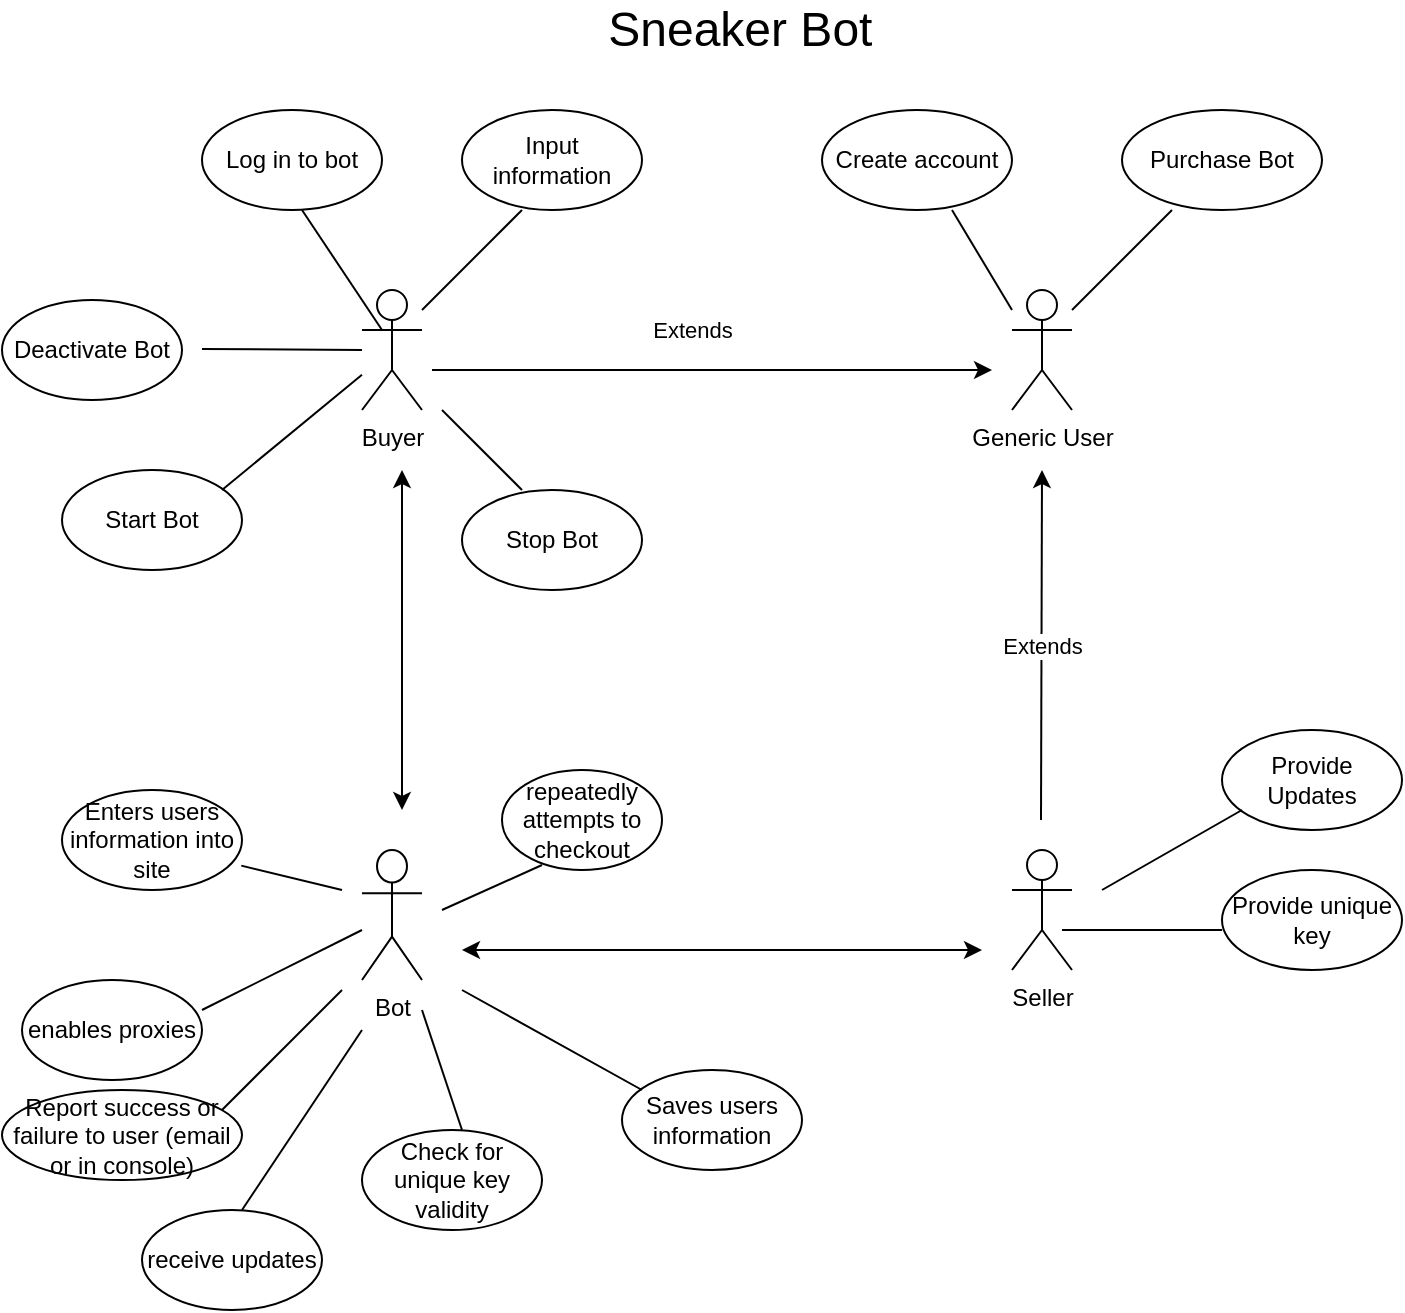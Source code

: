 <mxfile version="14.4.4" type="device"><diagram id="u9fmoqUieI4omFKJrOOR" name="Page-1"><mxGraphModel dx="1278" dy="547" grid="1" gridSize="10" guides="1" tooltips="1" connect="1" arrows="1" fold="1" page="1" pageScale="1" pageWidth="850" pageHeight="1100" math="0" shadow="0"><root><mxCell id="0"/><mxCell id="1" parent="0"/><mxCell id="o5ik4ihcfsaHc0ePLjuN-1" value="Buyer" style="shape=umlActor;verticalLabelPosition=bottom;verticalAlign=top;html=1;outlineConnect=0;" vertex="1" parent="1"><mxGeometry x="180" y="330" width="30" height="60" as="geometry"/></mxCell><mxCell id="o5ik4ihcfsaHc0ePLjuN-3" value="" style="endArrow=classic;html=1;" edge="1" parent="1"><mxGeometry relative="1" as="geometry"><mxPoint x="215" y="370" as="sourcePoint"/><mxPoint x="495" y="370" as="targetPoint"/></mxGeometry></mxCell><mxCell id="o5ik4ihcfsaHc0ePLjuN-4" value="Extends" style="edgeLabel;resizable=0;html=1;align=center;verticalAlign=middle;" connectable="0" vertex="1" parent="o5ik4ihcfsaHc0ePLjuN-3"><mxGeometry relative="1" as="geometry"><mxPoint x="-10" y="-20" as="offset"/></mxGeometry></mxCell><mxCell id="o5ik4ihcfsaHc0ePLjuN-5" value="Log in to bot" style="ellipse;whiteSpace=wrap;html=1;" vertex="1" parent="1"><mxGeometry x="100" y="240" width="90" height="50" as="geometry"/></mxCell><mxCell id="o5ik4ihcfsaHc0ePLjuN-10" value="Generic User" style="shape=umlActor;verticalLabelPosition=bottom;verticalAlign=top;html=1;outlineConnect=0;" vertex="1" parent="1"><mxGeometry x="505" y="330" width="30" height="60" as="geometry"/></mxCell><mxCell id="o5ik4ihcfsaHc0ePLjuN-11" value="Seller" style="shape=umlActor;verticalLabelPosition=bottom;verticalAlign=top;html=1;outlineConnect=0;" vertex="1" parent="1"><mxGeometry x="505" y="610" width="30" height="60" as="geometry"/></mxCell><mxCell id="o5ik4ihcfsaHc0ePLjuN-12" value="" style="endArrow=classic;html=1;" edge="1" parent="1"><mxGeometry relative="1" as="geometry"><mxPoint x="519.5" y="595" as="sourcePoint"/><mxPoint x="520" y="420" as="targetPoint"/></mxGeometry></mxCell><mxCell id="o5ik4ihcfsaHc0ePLjuN-13" value="Extends" style="edgeLabel;resizable=0;html=1;align=center;verticalAlign=middle;" connectable="0" vertex="1" parent="o5ik4ihcfsaHc0ePLjuN-12"><mxGeometry relative="1" as="geometry"/></mxCell><mxCell id="o5ik4ihcfsaHc0ePLjuN-14" value="Create account" style="ellipse;whiteSpace=wrap;html=1;" vertex="1" parent="1"><mxGeometry x="410" y="240" width="95" height="50" as="geometry"/></mxCell><mxCell id="o5ik4ihcfsaHc0ePLjuN-15" value="Purchase Bot" style="ellipse;whiteSpace=wrap;html=1;" vertex="1" parent="1"><mxGeometry x="560" y="240" width="100" height="50" as="geometry"/></mxCell><mxCell id="o5ik4ihcfsaHc0ePLjuN-16" value="Provide Updates" style="ellipse;whiteSpace=wrap;html=1;" vertex="1" parent="1"><mxGeometry x="610" y="550" width="90" height="50" as="geometry"/></mxCell><mxCell id="o5ik4ihcfsaHc0ePLjuN-17" value="Provide unique key" style="ellipse;whiteSpace=wrap;html=1;" vertex="1" parent="1"><mxGeometry x="610" y="620" width="90" height="50" as="geometry"/></mxCell><mxCell id="o5ik4ihcfsaHc0ePLjuN-18" value="Input information" style="ellipse;whiteSpace=wrap;html=1;" vertex="1" parent="1"><mxGeometry x="230" y="240" width="90" height="50" as="geometry"/></mxCell><mxCell id="o5ik4ihcfsaHc0ePLjuN-19" value="Start Bot" style="ellipse;whiteSpace=wrap;html=1;" vertex="1" parent="1"><mxGeometry x="30" y="420" width="90" height="50" as="geometry"/></mxCell><mxCell id="o5ik4ihcfsaHc0ePLjuN-20" value="Stop Bot" style="ellipse;whiteSpace=wrap;html=1;" vertex="1" parent="1"><mxGeometry x="230" y="430" width="90" height="50" as="geometry"/></mxCell><mxCell id="o5ik4ihcfsaHc0ePLjuN-21" value="Deactivate Bot" style="ellipse;whiteSpace=wrap;html=1;" vertex="1" parent="1"><mxGeometry y="335" width="90" height="50" as="geometry"/></mxCell><mxCell id="o5ik4ihcfsaHc0ePLjuN-22" value="" style="endArrow=none;html=1;" edge="1" parent="1"><mxGeometry width="50" height="50" relative="1" as="geometry"><mxPoint x="210" y="340" as="sourcePoint"/><mxPoint x="260" y="290" as="targetPoint"/></mxGeometry></mxCell><mxCell id="o5ik4ihcfsaHc0ePLjuN-23" value="" style="endArrow=none;html=1;" edge="1" parent="1"><mxGeometry width="50" height="50" relative="1" as="geometry"><mxPoint x="535" y="340" as="sourcePoint"/><mxPoint x="585" y="290" as="targetPoint"/></mxGeometry></mxCell><mxCell id="o5ik4ihcfsaHc0ePLjuN-24" value="" style="endArrow=none;html=1;" edge="1" parent="1" target="o5ik4ihcfsaHc0ePLjuN-1"><mxGeometry width="50" height="50" relative="1" as="geometry"><mxPoint x="110" y="430" as="sourcePoint"/><mxPoint x="160" y="380" as="targetPoint"/></mxGeometry></mxCell><mxCell id="o5ik4ihcfsaHc0ePLjuN-25" value="" style="endArrow=none;html=1;" edge="1" parent="1"><mxGeometry width="50" height="50" relative="1" as="geometry"><mxPoint x="190" y="350" as="sourcePoint"/><mxPoint x="150" y="290" as="targetPoint"/></mxGeometry></mxCell><mxCell id="o5ik4ihcfsaHc0ePLjuN-26" value="" style="endArrow=none;html=1;" edge="1" parent="1"><mxGeometry width="50" height="50" relative="1" as="geometry"><mxPoint x="505" y="340" as="sourcePoint"/><mxPoint x="475" y="290" as="targetPoint"/></mxGeometry></mxCell><mxCell id="o5ik4ihcfsaHc0ePLjuN-28" value="" style="endArrow=none;html=1;" edge="1" parent="1"><mxGeometry width="50" height="50" relative="1" as="geometry"><mxPoint x="100" y="359.5" as="sourcePoint"/><mxPoint x="180" y="360" as="targetPoint"/></mxGeometry></mxCell><mxCell id="o5ik4ihcfsaHc0ePLjuN-29" value="" style="endArrow=none;html=1;" edge="1" parent="1"><mxGeometry width="50" height="50" relative="1" as="geometry"><mxPoint x="220" y="390" as="sourcePoint"/><mxPoint x="260" y="430" as="targetPoint"/></mxGeometry></mxCell><mxCell id="o5ik4ihcfsaHc0ePLjuN-30" value="" style="endArrow=none;html=1;" edge="1" parent="1"><mxGeometry width="50" height="50" relative="1" as="geometry"><mxPoint x="550" y="630" as="sourcePoint"/><mxPoint x="620" y="590" as="targetPoint"/></mxGeometry></mxCell><mxCell id="o5ik4ihcfsaHc0ePLjuN-31" value="" style="endArrow=none;html=1;" edge="1" parent="1"><mxGeometry width="50" height="50" relative="1" as="geometry"><mxPoint x="530" y="650" as="sourcePoint"/><mxPoint x="610" y="650" as="targetPoint"/></mxGeometry></mxCell><mxCell id="o5ik4ihcfsaHc0ePLjuN-32" value="Bot" style="shape=umlActor;verticalLabelPosition=bottom;verticalAlign=top;html=1;outlineConnect=0;" vertex="1" parent="1"><mxGeometry x="180" y="610" width="30" height="65" as="geometry"/></mxCell><mxCell id="o5ik4ihcfsaHc0ePLjuN-33" value="Enters users information into site" style="ellipse;whiteSpace=wrap;html=1;" vertex="1" parent="1"><mxGeometry x="30" y="580" width="90" height="50" as="geometry"/></mxCell><mxCell id="o5ik4ihcfsaHc0ePLjuN-34" value="repeatedly attempts to checkout" style="ellipse;whiteSpace=wrap;html=1;" vertex="1" parent="1"><mxGeometry x="250" y="570" width="80" height="50" as="geometry"/></mxCell><mxCell id="o5ik4ihcfsaHc0ePLjuN-35" value="enables proxies" style="ellipse;whiteSpace=wrap;html=1;" vertex="1" parent="1"><mxGeometry x="10" y="675" width="90" height="50" as="geometry"/></mxCell><mxCell id="o5ik4ihcfsaHc0ePLjuN-36" value="Report success or failure to user (email or in console)" style="ellipse;whiteSpace=wrap;html=1;" vertex="1" parent="1"><mxGeometry y="730" width="120" height="45" as="geometry"/></mxCell><mxCell id="o5ik4ihcfsaHc0ePLjuN-37" value="receive updates" style="ellipse;whiteSpace=wrap;html=1;" vertex="1" parent="1"><mxGeometry x="70" y="790" width="90" height="50" as="geometry"/></mxCell><mxCell id="o5ik4ihcfsaHc0ePLjuN-38" value="Saves users information" style="ellipse;whiteSpace=wrap;html=1;" vertex="1" parent="1"><mxGeometry x="310" y="720" width="90" height="50" as="geometry"/></mxCell><mxCell id="o5ik4ihcfsaHc0ePLjuN-39" value="Check for unique key validity" style="ellipse;whiteSpace=wrap;html=1;" vertex="1" parent="1"><mxGeometry x="180" y="750" width="90" height="50" as="geometry"/></mxCell><mxCell id="o5ik4ihcfsaHc0ePLjuN-40" value="" style="endArrow=none;html=1;" edge="1" parent="1"><mxGeometry width="50" height="50" relative="1" as="geometry"><mxPoint x="110" y="740" as="sourcePoint"/><mxPoint x="170" y="680" as="targetPoint"/></mxGeometry></mxCell><mxCell id="o5ik4ihcfsaHc0ePLjuN-41" value="" style="endArrow=none;html=1;" edge="1" parent="1"><mxGeometry width="50" height="50" relative="1" as="geometry"><mxPoint x="230" y="750" as="sourcePoint"/><mxPoint x="210" y="690" as="targetPoint"/></mxGeometry></mxCell><mxCell id="o5ik4ihcfsaHc0ePLjuN-42" value="" style="endArrow=none;html=1;" edge="1" parent="1"><mxGeometry width="50" height="50" relative="1" as="geometry"><mxPoint x="320" y="730" as="sourcePoint"/><mxPoint x="230" y="680" as="targetPoint"/></mxGeometry></mxCell><mxCell id="o5ik4ihcfsaHc0ePLjuN-43" value="" style="endArrow=none;html=1;" edge="1" parent="1"><mxGeometry width="50" height="50" relative="1" as="geometry"><mxPoint x="120" y="790" as="sourcePoint"/><mxPoint x="180" y="700" as="targetPoint"/></mxGeometry></mxCell><mxCell id="o5ik4ihcfsaHc0ePLjuN-44" value="" style="endArrow=none;html=1;" edge="1" parent="1"><mxGeometry width="50" height="50" relative="1" as="geometry"><mxPoint x="220" y="640" as="sourcePoint"/><mxPoint x="270" y="617.5" as="targetPoint"/></mxGeometry></mxCell><mxCell id="o5ik4ihcfsaHc0ePLjuN-45" value="" style="endArrow=none;html=1;" edge="1" parent="1" target="o5ik4ihcfsaHc0ePLjuN-32"><mxGeometry width="50" height="50" relative="1" as="geometry"><mxPoint x="100" y="690" as="sourcePoint"/><mxPoint x="150" y="640" as="targetPoint"/></mxGeometry></mxCell><mxCell id="o5ik4ihcfsaHc0ePLjuN-46" value="" style="endArrow=none;html=1;entryX=0.996;entryY=0.756;entryDx=0;entryDy=0;entryPerimeter=0;" edge="1" parent="1" target="o5ik4ihcfsaHc0ePLjuN-33"><mxGeometry width="50" height="50" relative="1" as="geometry"><mxPoint x="170" y="630" as="sourcePoint"/><mxPoint x="200" y="590" as="targetPoint"/></mxGeometry></mxCell><mxCell id="o5ik4ihcfsaHc0ePLjuN-47" value="" style="endArrow=classic;startArrow=classic;html=1;" edge="1" parent="1"><mxGeometry width="50" height="50" relative="1" as="geometry"><mxPoint x="230" y="660" as="sourcePoint"/><mxPoint x="490" y="660" as="targetPoint"/><Array as="points"><mxPoint x="380" y="660"/><mxPoint x="400" y="660"/></Array></mxGeometry></mxCell><mxCell id="o5ik4ihcfsaHc0ePLjuN-48" value="" style="endArrow=classic;startArrow=classic;html=1;" edge="1" parent="1"><mxGeometry width="50" height="50" relative="1" as="geometry"><mxPoint x="200" y="590" as="sourcePoint"/><mxPoint x="200" y="420" as="targetPoint"/><Array as="points"/></mxGeometry></mxCell><mxCell id="o5ik4ihcfsaHc0ePLjuN-49" value="&lt;font style=&quot;font-size: 24px&quot;&gt;Sneaker Bot&amp;nbsp;&lt;/font&gt;" style="text;html=1;strokeColor=none;fillColor=none;align=center;verticalAlign=middle;whiteSpace=wrap;rounded=0;" vertex="1" parent="1"><mxGeometry x="300" y="190" width="145" height="20" as="geometry"/></mxCell></root></mxGraphModel></diagram></mxfile>